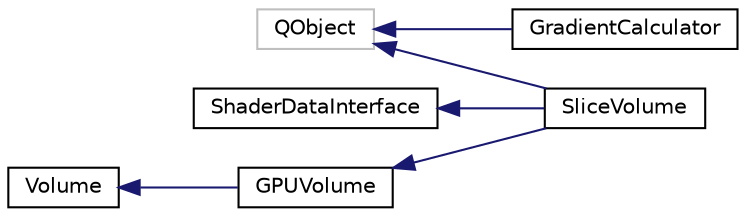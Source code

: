 digraph "Graphical Class Hierarchy"
{
  edge [fontname="Helvetica",fontsize="10",labelfontname="Helvetica",labelfontsize="10"];
  node [fontname="Helvetica",fontsize="10",shape=record];
  rankdir="LR";
  Node62 [label="QObject",height=0.2,width=0.4,color="grey75", fillcolor="white", style="filled"];
  Node62 -> Node63 [dir="back",color="midnightblue",fontsize="10",style="solid",fontname="Helvetica"];
  Node63 [label="GradientCalculator",height=0.2,width=0.4,color="black", fillcolor="white", style="filled",URL="$class_gradient_calculator.html"];
  Node62 -> Node2 [dir="back",color="midnightblue",fontsize="10",style="solid",fontname="Helvetica"];
  Node2 [label="SliceVolume",height=0.2,width=0.4,color="black", fillcolor="white", style="filled",URL="$class_slice_volume.html"];
  Node23 [label="ShaderDataInterface",height=0.2,width=0.4,color="black", fillcolor="white", style="filled",URL="$class_shader_data_interface.html"];
  Node23 -> Node2 [dir="back",color="midnightblue",fontsize="10",style="solid",fontname="Helvetica"];
  Node0 [label="Volume",height=0.2,width=0.4,color="black", fillcolor="white", style="filled",URL="$class_volume.html"];
  Node0 -> Node1 [dir="back",color="midnightblue",fontsize="10",style="solid",fontname="Helvetica"];
  Node1 [label="GPUVolume",height=0.2,width=0.4,color="black", fillcolor="white", style="filled",URL="$class_g_p_u_volume.html"];
  Node1 -> Node2 [dir="back",color="midnightblue",fontsize="10",style="solid",fontname="Helvetica"];
}
